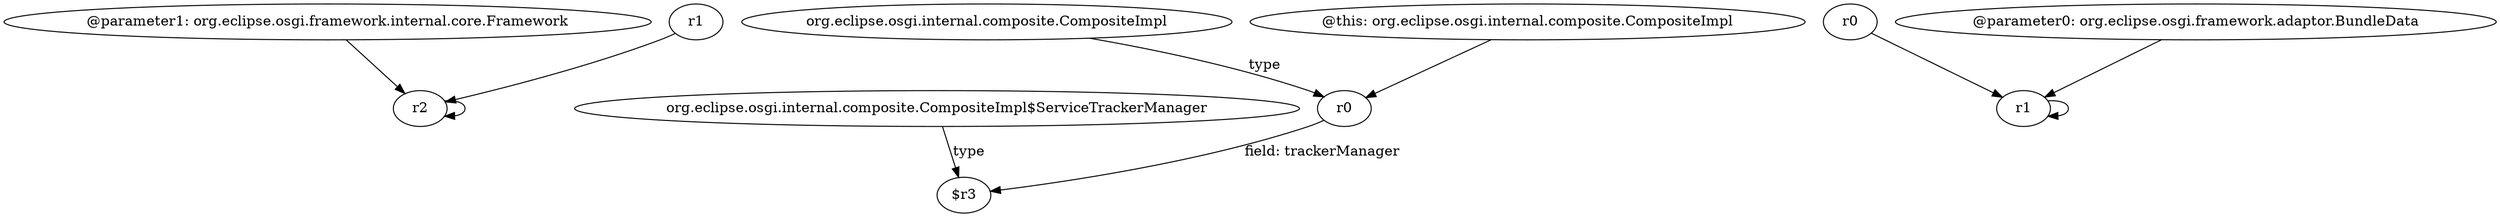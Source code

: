digraph g {
0[label="@parameter1: org.eclipse.osgi.framework.internal.core.Framework"]
1[label="r2"]
0->1[label=""]
2[label="org.eclipse.osgi.internal.composite.CompositeImpl$ServiceTrackerManager"]
3[label="$r3"]
2->3[label="type"]
4[label="r1"]
4->1[label=""]
5[label="r0"]
6[label="r1"]
5->6[label=""]
7[label="r0"]
7->3[label="field: trackerManager"]
8[label="org.eclipse.osgi.internal.composite.CompositeImpl"]
8->7[label="type"]
6->6[label=""]
9[label="@parameter0: org.eclipse.osgi.framework.adaptor.BundleData"]
9->6[label=""]
1->1[label=""]
10[label="@this: org.eclipse.osgi.internal.composite.CompositeImpl"]
10->7[label=""]
}